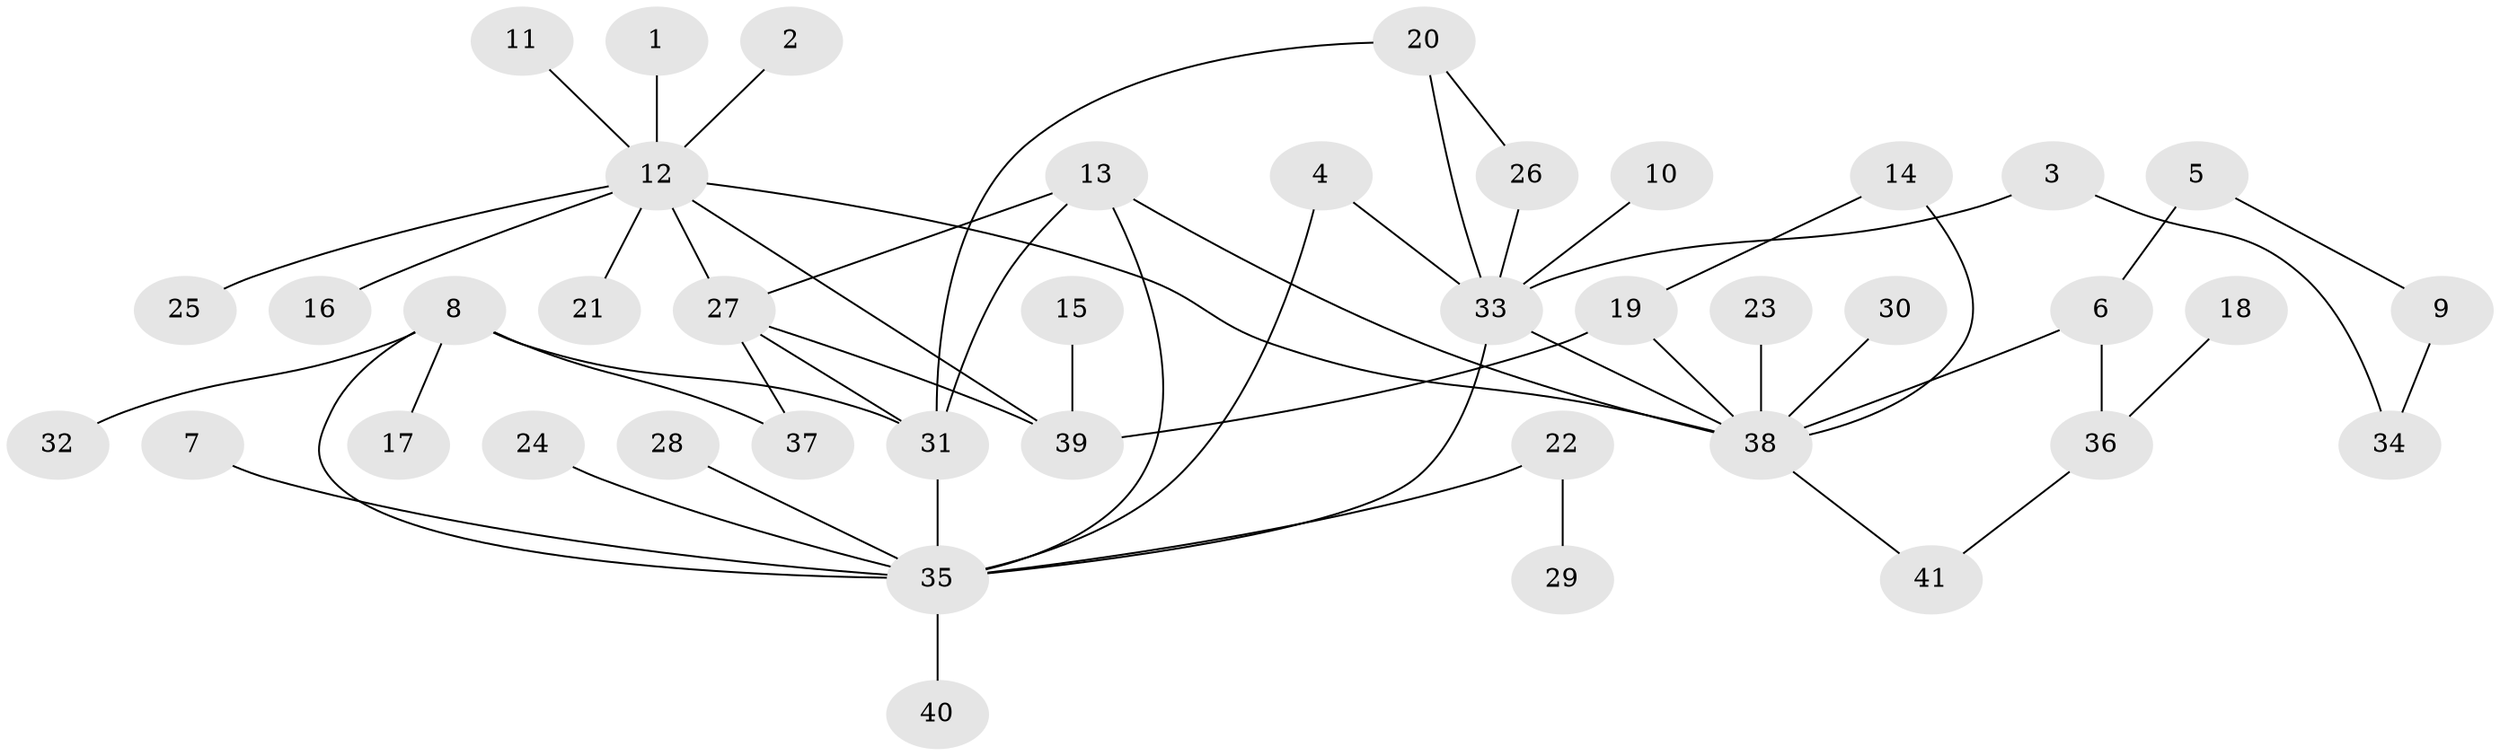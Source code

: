 // original degree distribution, {11: 0.024691358024691357, 1: 0.5061728395061729, 9: 0.012345679012345678, 2: 0.20987654320987653, 12: 0.012345679012345678, 4: 0.037037037037037035, 3: 0.13580246913580246, 7: 0.024691358024691357, 6: 0.024691358024691357, 5: 0.012345679012345678}
// Generated by graph-tools (version 1.1) at 2025/01/03/09/25 03:01:55]
// undirected, 41 vertices, 54 edges
graph export_dot {
graph [start="1"]
  node [color=gray90,style=filled];
  1;
  2;
  3;
  4;
  5;
  6;
  7;
  8;
  9;
  10;
  11;
  12;
  13;
  14;
  15;
  16;
  17;
  18;
  19;
  20;
  21;
  22;
  23;
  24;
  25;
  26;
  27;
  28;
  29;
  30;
  31;
  32;
  33;
  34;
  35;
  36;
  37;
  38;
  39;
  40;
  41;
  1 -- 12 [weight=1.0];
  2 -- 12 [weight=1.0];
  3 -- 33 [weight=1.0];
  3 -- 34 [weight=1.0];
  4 -- 33 [weight=1.0];
  4 -- 35 [weight=1.0];
  5 -- 6 [weight=1.0];
  5 -- 9 [weight=1.0];
  6 -- 36 [weight=1.0];
  6 -- 38 [weight=1.0];
  7 -- 35 [weight=1.0];
  8 -- 17 [weight=1.0];
  8 -- 31 [weight=2.0];
  8 -- 32 [weight=1.0];
  8 -- 35 [weight=1.0];
  8 -- 37 [weight=1.0];
  9 -- 34 [weight=1.0];
  10 -- 33 [weight=1.0];
  11 -- 12 [weight=1.0];
  12 -- 16 [weight=1.0];
  12 -- 21 [weight=1.0];
  12 -- 25 [weight=1.0];
  12 -- 27 [weight=1.0];
  12 -- 38 [weight=1.0];
  12 -- 39 [weight=1.0];
  13 -- 27 [weight=1.0];
  13 -- 31 [weight=1.0];
  13 -- 35 [weight=1.0];
  13 -- 38 [weight=1.0];
  14 -- 19 [weight=1.0];
  14 -- 38 [weight=1.0];
  15 -- 39 [weight=1.0];
  18 -- 36 [weight=1.0];
  19 -- 38 [weight=1.0];
  19 -- 39 [weight=1.0];
  20 -- 26 [weight=1.0];
  20 -- 31 [weight=1.0];
  20 -- 33 [weight=1.0];
  22 -- 29 [weight=1.0];
  22 -- 35 [weight=1.0];
  23 -- 38 [weight=1.0];
  24 -- 35 [weight=1.0];
  26 -- 33 [weight=1.0];
  27 -- 31 [weight=1.0];
  27 -- 37 [weight=1.0];
  27 -- 39 [weight=1.0];
  28 -- 35 [weight=1.0];
  30 -- 38 [weight=1.0];
  31 -- 35 [weight=1.0];
  33 -- 35 [weight=1.0];
  33 -- 38 [weight=1.0];
  35 -- 40 [weight=1.0];
  36 -- 41 [weight=1.0];
  38 -- 41 [weight=1.0];
}
